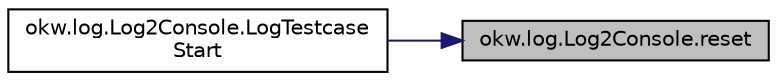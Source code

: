 digraph "okw.log.Log2Console.reset"
{
 // INTERACTIVE_SVG=YES
 // LATEX_PDF_SIZE
  edge [fontname="Helvetica",fontsize="10",labelfontname="Helvetica",labelfontsize="10"];
  node [fontname="Helvetica",fontsize="10",shape=record];
  rankdir="RL";
  Node1 [label="okw.log.Log2Console.reset",height=0.2,width=0.4,color="black", fillcolor="grey75", style="filled", fontcolor="black",tooltip="Method resets ."];
  Node1 -> Node2 [dir="back",color="midnightblue",fontsize="10",style="solid",fontname="Helvetica"];
  Node2 [label="okw.log.Log2Console.LogTestcase\lStart",height=0.2,width=0.4,color="black", fillcolor="white", style="filled",URL="$classokw_1_1log_1_1_log2_console.html#ab54c67895506d0e6786be1b7c4f1ac78",tooltip="LogTestcaseStart:"];
}
